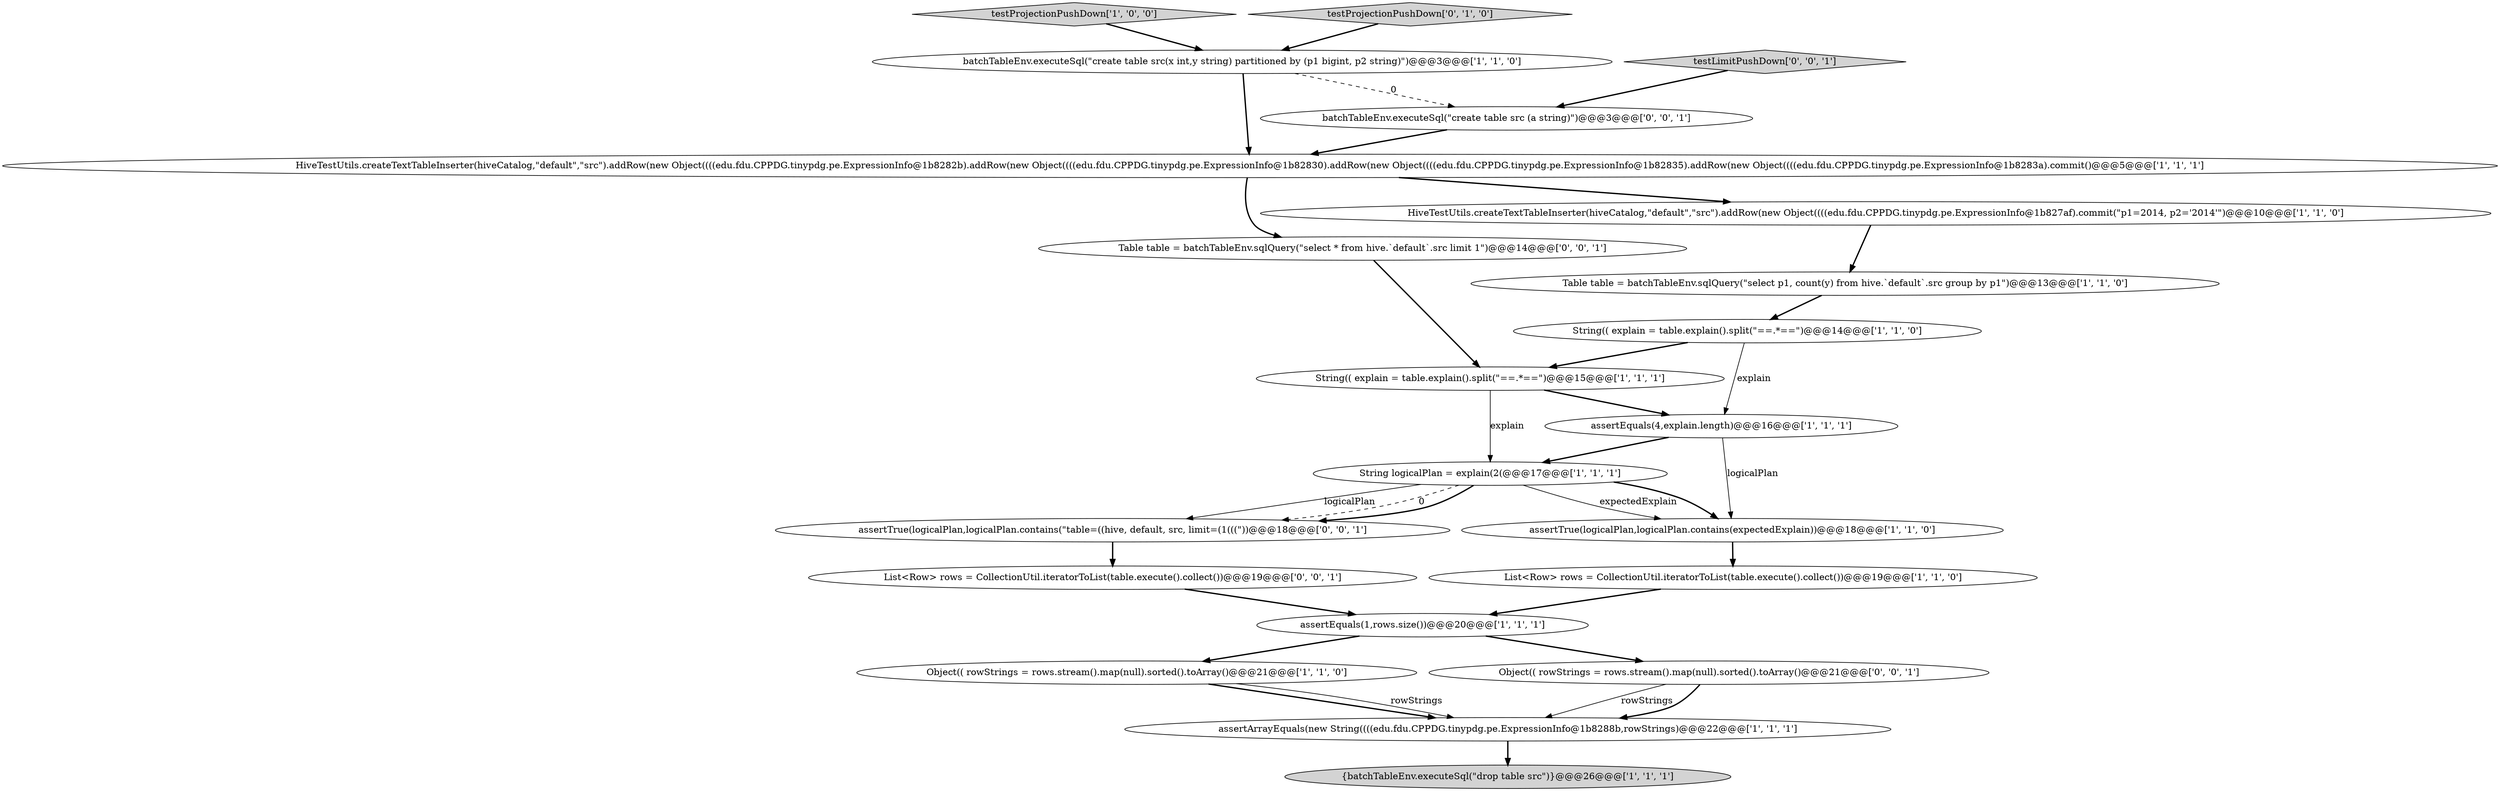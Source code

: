 digraph {
9 [style = filled, label = "HiveTestUtils.createTextTableInserter(hiveCatalog,\"default\",\"src\").addRow(new Object((((edu.fdu.CPPDG.tinypdg.pe.ExpressionInfo@1b8282b).addRow(new Object((((edu.fdu.CPPDG.tinypdg.pe.ExpressionInfo@1b82830).addRow(new Object((((edu.fdu.CPPDG.tinypdg.pe.ExpressionInfo@1b82835).addRow(new Object((((edu.fdu.CPPDG.tinypdg.pe.ExpressionInfo@1b8283a).commit()@@@5@@@['1', '1', '1']", fillcolor = white, shape = ellipse image = "AAA0AAABBB1BBB"];
1 [style = filled, label = "testProjectionPushDown['1', '0', '0']", fillcolor = lightgray, shape = diamond image = "AAA0AAABBB1BBB"];
12 [style = filled, label = "Table table = batchTableEnv.sqlQuery(\"select p1, count(y) from hive.`default`.src group by p1\")@@@13@@@['1', '1', '0']", fillcolor = white, shape = ellipse image = "AAA0AAABBB1BBB"];
2 [style = filled, label = "{batchTableEnv.executeSql(\"drop table src\")}@@@26@@@['1', '1', '1']", fillcolor = lightgray, shape = ellipse image = "AAA0AAABBB1BBB"];
16 [style = filled, label = "List<Row> rows = CollectionUtil.iteratorToList(table.execute().collect())@@@19@@@['0', '0', '1']", fillcolor = white, shape = ellipse image = "AAA0AAABBB3BBB"];
0 [style = filled, label = "List<Row> rows = CollectionUtil.iteratorToList(table.execute().collect())@@@19@@@['1', '1', '0']", fillcolor = white, shape = ellipse image = "AAA0AAABBB1BBB"];
11 [style = filled, label = "assertEquals(1,rows.size())@@@20@@@['1', '1', '1']", fillcolor = white, shape = ellipse image = "AAA0AAABBB1BBB"];
6 [style = filled, label = "HiveTestUtils.createTextTableInserter(hiveCatalog,\"default\",\"src\").addRow(new Object((((edu.fdu.CPPDG.tinypdg.pe.ExpressionInfo@1b827af).commit(\"p1=2014, p2='2014'\")@@@10@@@['1', '1', '0']", fillcolor = white, shape = ellipse image = "AAA0AAABBB1BBB"];
7 [style = filled, label = "String logicalPlan = explain(2(@@@17@@@['1', '1', '1']", fillcolor = white, shape = ellipse image = "AAA0AAABBB1BBB"];
3 [style = filled, label = "batchTableEnv.executeSql(\"create table src(x int,y string) partitioned by (p1 bigint, p2 string)\")@@@3@@@['1', '1', '0']", fillcolor = white, shape = ellipse image = "AAA0AAABBB1BBB"];
17 [style = filled, label = "Table table = batchTableEnv.sqlQuery(\"select * from hive.`default`.src limit 1\")@@@14@@@['0', '0', '1']", fillcolor = white, shape = ellipse image = "AAA0AAABBB3BBB"];
4 [style = filled, label = "Object(( rowStrings = rows.stream().map(null).sorted().toArray()@@@21@@@['1', '1', '0']", fillcolor = white, shape = ellipse image = "AAA0AAABBB1BBB"];
20 [style = filled, label = "Object(( rowStrings = rows.stream().map(null).sorted().toArray()@@@21@@@['0', '0', '1']", fillcolor = white, shape = ellipse image = "AAA0AAABBB3BBB"];
15 [style = filled, label = "testProjectionPushDown['0', '1', '0']", fillcolor = lightgray, shape = diamond image = "AAA0AAABBB2BBB"];
13 [style = filled, label = "assertTrue(logicalPlan,logicalPlan.contains(expectedExplain))@@@18@@@['1', '1', '0']", fillcolor = white, shape = ellipse image = "AAA0AAABBB1BBB"];
19 [style = filled, label = "assertTrue(logicalPlan,logicalPlan.contains(\"table=((hive, default, src, limit=(1(((\"))@@@18@@@['0', '0', '1']", fillcolor = white, shape = ellipse image = "AAA0AAABBB3BBB"];
14 [style = filled, label = "assertArrayEquals(new String((((edu.fdu.CPPDG.tinypdg.pe.ExpressionInfo@1b8288b,rowStrings)@@@22@@@['1', '1', '1']", fillcolor = white, shape = ellipse image = "AAA0AAABBB1BBB"];
5 [style = filled, label = "String(( explain = table.explain().split(\"==.*==\")@@@15@@@['1', '1', '1']", fillcolor = white, shape = ellipse image = "AAA0AAABBB1BBB"];
8 [style = filled, label = "assertEquals(4,explain.length)@@@16@@@['1', '1', '1']", fillcolor = white, shape = ellipse image = "AAA0AAABBB1BBB"];
10 [style = filled, label = "String(( explain = table.explain().split(\"==.*==\")@@@14@@@['1', '1', '0']", fillcolor = white, shape = ellipse image = "AAA0AAABBB1BBB"];
18 [style = filled, label = "batchTableEnv.executeSql(\"create table src (a string)\")@@@3@@@['0', '0', '1']", fillcolor = white, shape = ellipse image = "AAA0AAABBB3BBB"];
21 [style = filled, label = "testLimitPushDown['0', '0', '1']", fillcolor = lightgray, shape = diamond image = "AAA0AAABBB3BBB"];
7->19 [style = solid, label="logicalPlan"];
11->4 [style = bold, label=""];
5->8 [style = bold, label=""];
11->20 [style = bold, label=""];
13->0 [style = bold, label=""];
10->8 [style = solid, label="explain"];
7->13 [style = solid, label="expectedExplain"];
5->7 [style = solid, label="explain"];
7->19 [style = dashed, label="0"];
0->11 [style = bold, label=""];
9->6 [style = bold, label=""];
7->13 [style = bold, label=""];
19->16 [style = bold, label=""];
12->10 [style = bold, label=""];
18->9 [style = bold, label=""];
1->3 [style = bold, label=""];
21->18 [style = bold, label=""];
9->17 [style = bold, label=""];
3->9 [style = bold, label=""];
6->12 [style = bold, label=""];
15->3 [style = bold, label=""];
4->14 [style = bold, label=""];
20->14 [style = solid, label="rowStrings"];
14->2 [style = bold, label=""];
3->18 [style = dashed, label="0"];
8->7 [style = bold, label=""];
8->13 [style = solid, label="logicalPlan"];
7->19 [style = bold, label=""];
20->14 [style = bold, label=""];
16->11 [style = bold, label=""];
10->5 [style = bold, label=""];
17->5 [style = bold, label=""];
4->14 [style = solid, label="rowStrings"];
}
